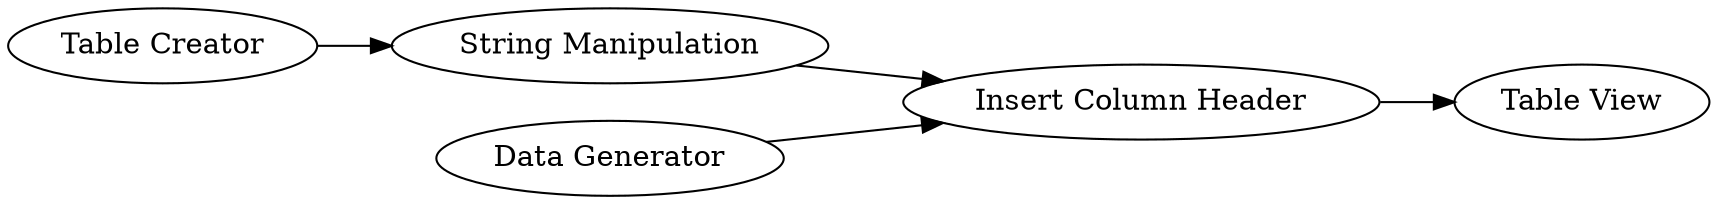 digraph {
	"2950136258063694964_1" [label="Table Creator"]
	"2950136258063694964_6" [label="Table View"]
	"2950136258063694964_4" [label="String Manipulation"]
	"2950136258063694964_5" [label="Insert Column Header"]
	"2950136258063694964_2" [label="Data Generator"]
	"2950136258063694964_1" -> "2950136258063694964_4"
	"2950136258063694964_4" -> "2950136258063694964_5"
	"2950136258063694964_2" -> "2950136258063694964_5"
	"2950136258063694964_5" -> "2950136258063694964_6"
	rankdir=LR
}
